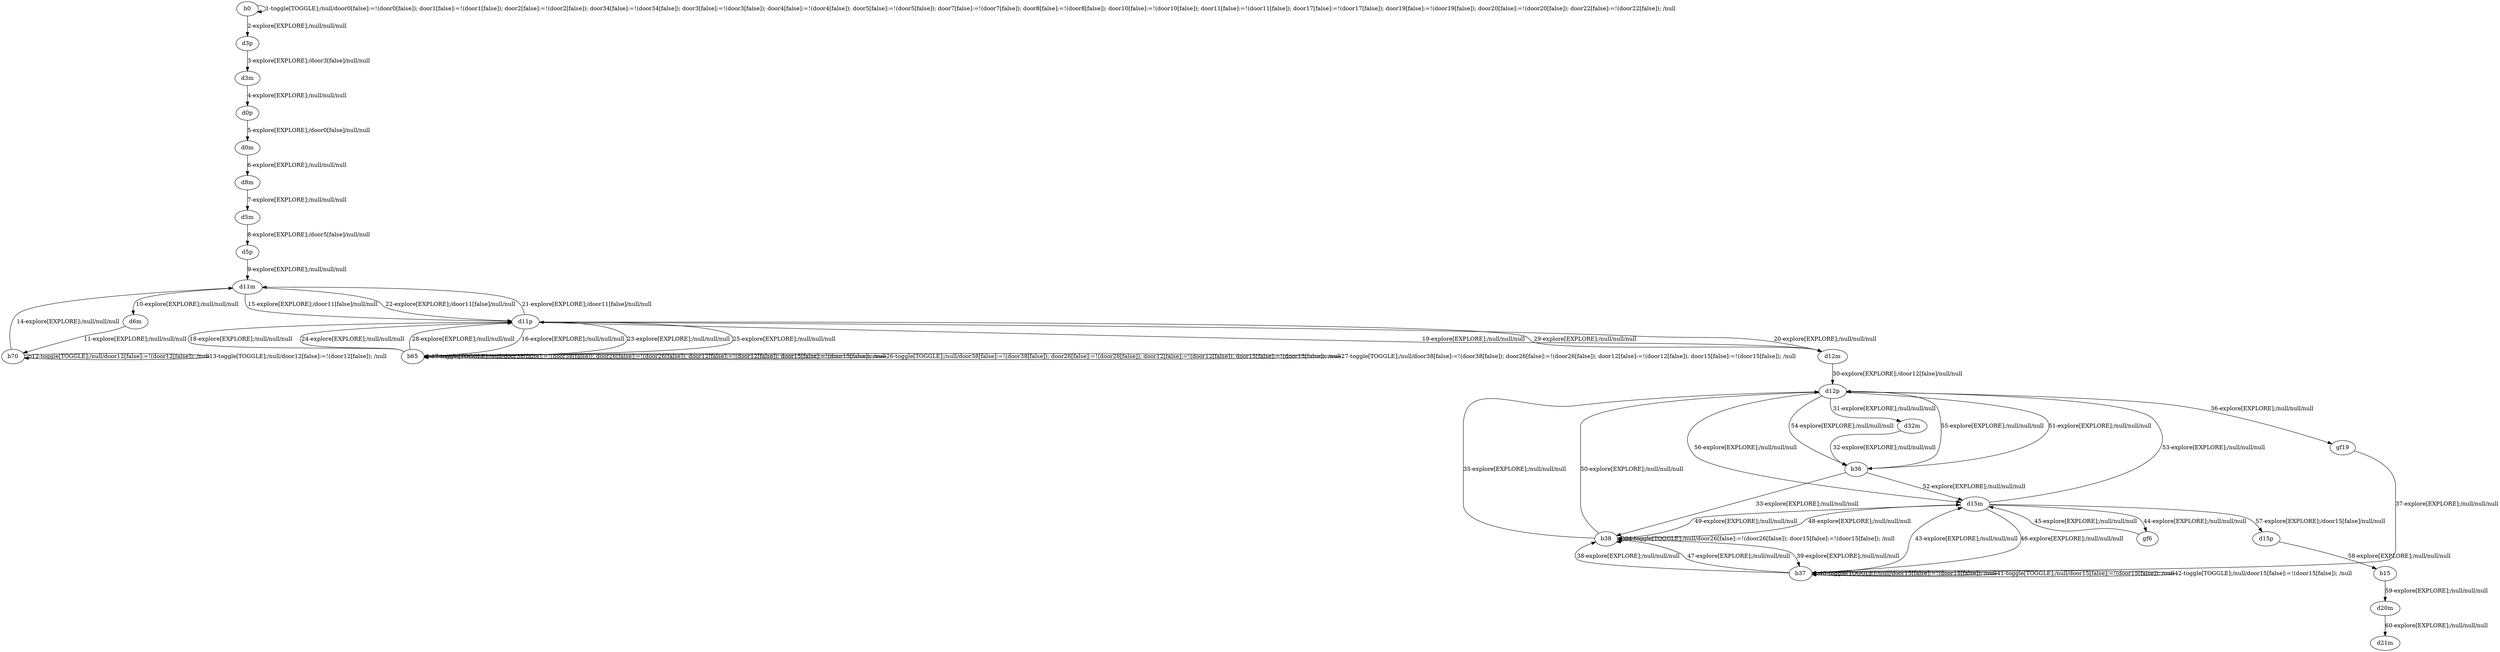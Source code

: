 # Total number of goals covered by this test: 1
# d12p --> d15m

digraph g {
"b0" -> "b0" [label = "1-toggle[TOGGLE];/null/door0[false]:=!(door0[false]); door1[false]:=!(door1[false]); door2[false]:=!(door2[false]); door34[false]:=!(door34[false]); door3[false]:=!(door3[false]); door4[false]:=!(door4[false]); door5[false]:=!(door5[false]); door7[false]:=!(door7[false]); door8[false]:=!(door8[false]); door10[false]:=!(door10[false]); door11[false]:=!(door11[false]); door17[false]:=!(door17[false]); door19[false]:=!(door19[false]); door20[false]:=!(door20[false]); door22[false]:=!(door22[false]); /null"];
"b0" -> "d3p" [label = "2-explore[EXPLORE];/null/null/null"];
"d3p" -> "d3m" [label = "3-explore[EXPLORE];/door3[false]/null/null"];
"d3m" -> "d0p" [label = "4-explore[EXPLORE];/null/null/null"];
"d0p" -> "d0m" [label = "5-explore[EXPLORE];/door0[false]/null/null"];
"d0m" -> "d8m" [label = "6-explore[EXPLORE];/null/null/null"];
"d8m" -> "d5m" [label = "7-explore[EXPLORE];/null/null/null"];
"d5m" -> "d5p" [label = "8-explore[EXPLORE];/door5[false]/null/null"];
"d5p" -> "d11m" [label = "9-explore[EXPLORE];/null/null/null"];
"d11m" -> "d6m" [label = "10-explore[EXPLORE];/null/null/null"];
"d6m" -> "b70" [label = "11-explore[EXPLORE];/null/null/null"];
"b70" -> "b70" [label = "12-toggle[TOGGLE];/null/door12[false]:=!(door12[false]); /null"];
"b70" -> "b70" [label = "13-toggle[TOGGLE];/null/door12[false]:=!(door12[false]); /null"];
"b70" -> "d11m" [label = "14-explore[EXPLORE];/null/null/null"];
"d11m" -> "d11p" [label = "15-explore[EXPLORE];/door11[false]/null/null"];
"d11p" -> "b65" [label = "16-explore[EXPLORE];/null/null/null"];
"b65" -> "b65" [label = "17-toggle[TOGGLE];/null/door38[false]:=!(door38[false]); door26[false]:=!(door26[false]); door12[false]:=!(door12[false]); door15[false]:=!(door15[false]); /null"];
"b65" -> "d11p" [label = "18-explore[EXPLORE];/null/null/null"];
"d11p" -> "d12m" [label = "19-explore[EXPLORE];/null/null/null"];
"d12m" -> "d11p" [label = "20-explore[EXPLORE];/null/null/null"];
"d11p" -> "d11m" [label = "21-explore[EXPLORE];/door11[false]/null/null"];
"d11m" -> "d11p" [label = "22-explore[EXPLORE];/door11[false]/null/null"];
"d11p" -> "b65" [label = "23-explore[EXPLORE];/null/null/null"];
"b65" -> "d11p" [label = "24-explore[EXPLORE];/null/null/null"];
"d11p" -> "b65" [label = "25-explore[EXPLORE];/null/null/null"];
"b65" -> "b65" [label = "26-toggle[TOGGLE];/null/door38[false]:=!(door38[false]); door26[false]:=!(door26[false]); door12[false]:=!(door12[false]); door15[false]:=!(door15[false]); /null"];
"b65" -> "b65" [label = "27-toggle[TOGGLE];/null/door38[false]:=!(door38[false]); door26[false]:=!(door26[false]); door12[false]:=!(door12[false]); door15[false]:=!(door15[false]); /null"];
"b65" -> "d11p" [label = "28-explore[EXPLORE];/null/null/null"];
"d11p" -> "d12m" [label = "29-explore[EXPLORE];/null/null/null"];
"d12m" -> "d12p" [label = "30-explore[EXPLORE];/door12[false]/null/null"];
"d12p" -> "d32m" [label = "31-explore[EXPLORE];/null/null/null"];
"d32m" -> "b36" [label = "32-explore[EXPLORE];/null/null/null"];
"b36" -> "b38" [label = "33-explore[EXPLORE];/null/null/null"];
"b38" -> "b38" [label = "34-toggle[TOGGLE];/null/door26[false]:=!(door26[false]); door15[false]:=!(door15[false]); /null"];
"b38" -> "d12p" [label = "35-explore[EXPLORE];/null/null/null"];
"d12p" -> "gf19" [label = "36-explore[EXPLORE];/null/null/null"];
"gf19" -> "b37" [label = "37-explore[EXPLORE];/null/null/null"];
"b37" -> "b38" [label = "38-explore[EXPLORE];/null/null/null"];
"b38" -> "b37" [label = "39-explore[EXPLORE];/null/null/null"];
"b37" -> "b37" [label = "40-toggle[TOGGLE];/null/door15[false]:=!(door15[false]); /null"];
"b37" -> "b37" [label = "41-toggle[TOGGLE];/null/door15[false]:=!(door15[false]); /null"];
"b37" -> "b37" [label = "42-toggle[TOGGLE];/null/door15[false]:=!(door15[false]); /null"];
"b37" -> "d15m" [label = "43-explore[EXPLORE];/null/null/null"];
"d15m" -> "gf6" [label = "44-explore[EXPLORE];/null/null/null"];
"gf6" -> "d15m" [label = "45-explore[EXPLORE];/null/null/null"];
"d15m" -> "b37" [label = "46-explore[EXPLORE];/null/null/null"];
"b37" -> "b38" [label = "47-explore[EXPLORE];/null/null/null"];
"b38" -> "d15m" [label = "48-explore[EXPLORE];/null/null/null"];
"d15m" -> "b38" [label = "49-explore[EXPLORE];/null/null/null"];
"b38" -> "d12p" [label = "50-explore[EXPLORE];/null/null/null"];
"d12p" -> "b36" [label = "51-explore[EXPLORE];/null/null/null"];
"b36" -> "d15m" [label = "52-explore[EXPLORE];/null/null/null"];
"d15m" -> "d12p" [label = "53-explore[EXPLORE];/null/null/null"];
"d12p" -> "b36" [label = "54-explore[EXPLORE];/null/null/null"];
"b36" -> "d12p" [label = "55-explore[EXPLORE];/null/null/null"];
"d12p" -> "d15m" [label = "56-explore[EXPLORE];/null/null/null"];
"d15m" -> "d15p" [label = "57-explore[EXPLORE];/door15[false]/null/null"];
"d15p" -> "b15" [label = "58-explore[EXPLORE];/null/null/null"];
"b15" -> "d20m" [label = "59-explore[EXPLORE];/null/null/null"];
"d20m" -> "d21m" [label = "60-explore[EXPLORE];/null/null/null"];
}